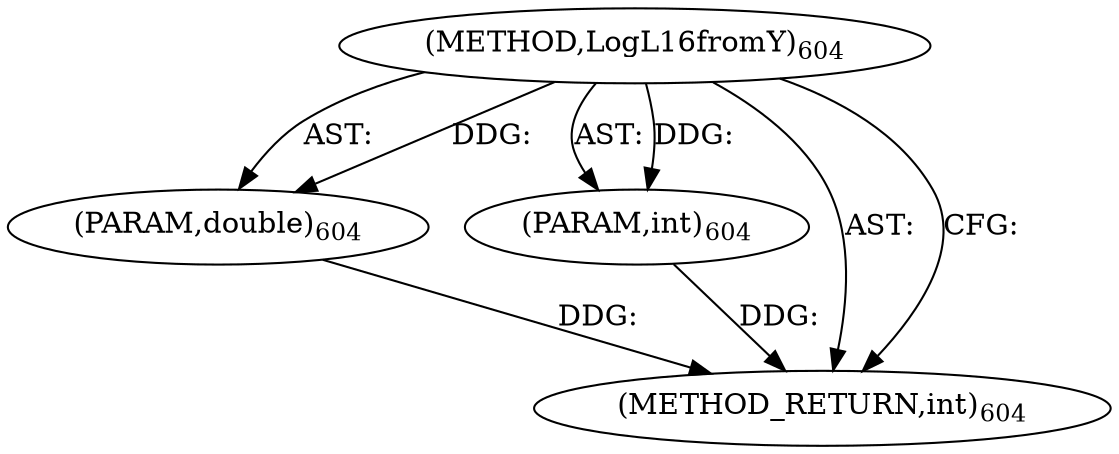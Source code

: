 digraph "LogL16fromY" {  
"9315" [label = <(METHOD,LogL16fromY)<SUB>604</SUB>> ]
"9316" [label = <(PARAM,double)<SUB>604</SUB>> ]
"9317" [label = <(PARAM,int)<SUB>604</SUB>> ]
"9318" [label = <(METHOD_RETURN,int)<SUB>604</SUB>> ]
  "9315" -> "9316"  [ label = "AST: "] 
  "9315" -> "9317"  [ label = "AST: "] 
  "9315" -> "9318"  [ label = "AST: "] 
  "9315" -> "9318"  [ label = "CFG: "] 
  "9316" -> "9318"  [ label = "DDG: "] 
  "9317" -> "9318"  [ label = "DDG: "] 
  "9315" -> "9316"  [ label = "DDG: "] 
  "9315" -> "9317"  [ label = "DDG: "] 
}
